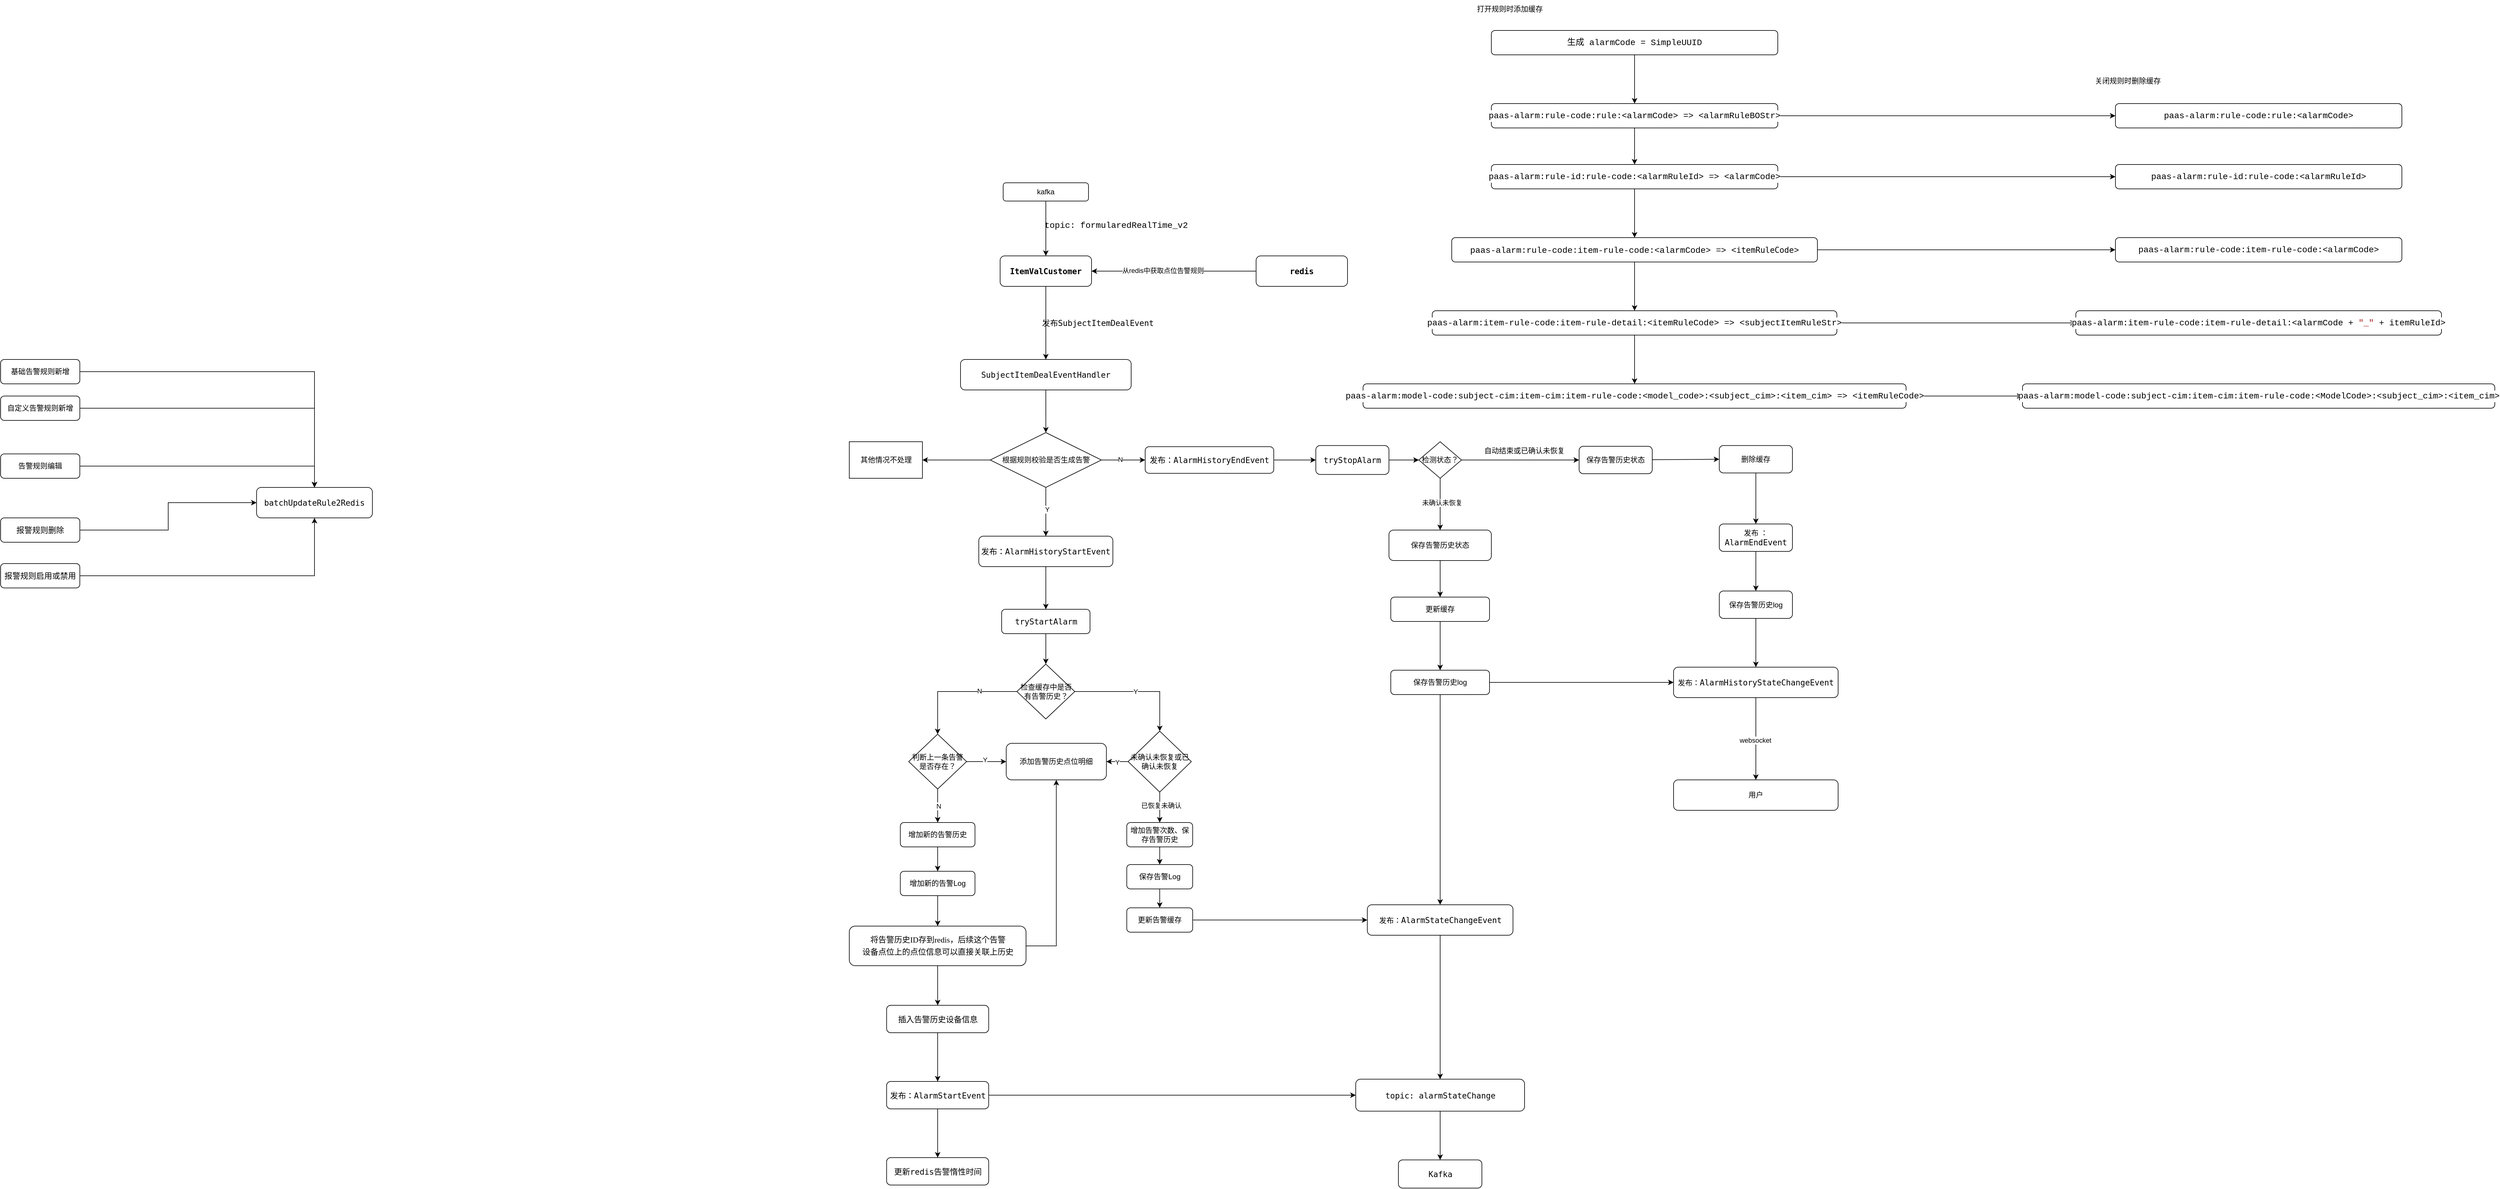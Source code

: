 <mxfile version="26.0.14">
  <diagram name="告警" id="GtPHsBBUX7Yxwo9CKAsK">
    <mxGraphModel dx="3247" dy="1989" grid="1" gridSize="10" guides="1" tooltips="1" connect="1" arrows="1" fold="1" page="1" pageScale="1" pageWidth="827" pageHeight="1169" math="0" shadow="0">
      <root>
        <mxCell id="0" />
        <mxCell id="1" parent="0" />
        <mxCell id="ge6eiEdTAFL3hpT854fV-4" value="" style="edgeStyle=orthogonalEdgeStyle;rounded=0;orthogonalLoop=1;jettySize=auto;html=1;" parent="1" source="ge6eiEdTAFL3hpT854fV-1" target="ge6eiEdTAFL3hpT854fV-3" edge="1">
          <mxGeometry relative="1" as="geometry" />
        </mxCell>
        <mxCell id="ge6eiEdTAFL3hpT854fV-5" value="&lt;div style=&quot;font-family: Consolas, &amp;quot;Courier New&amp;quot;, monospace; font-size: 14px; line-height: 19px; white-space-collapse: preserve;&quot;&gt;&lt;span style=&quot;&quot;&gt;topic: formularedRealTime_v2&lt;/span&gt;&lt;/div&gt;" style="edgeLabel;html=1;align=center;verticalAlign=middle;resizable=0;points=[];fontColor=default;labelBackgroundColor=none;" parent="ge6eiEdTAFL3hpT854fV-4" vertex="1" connectable="0">
          <mxGeometry x="-0.075" y="1" relative="1" as="geometry">
            <mxPoint x="114" y="-2" as="offset" />
          </mxGeometry>
        </mxCell>
        <mxCell id="ge6eiEdTAFL3hpT854fV-1" value="kafka" style="rounded=1;whiteSpace=wrap;html=1;" parent="1" vertex="1">
          <mxGeometry x="75" y="50" width="140" height="30" as="geometry" />
        </mxCell>
        <mxCell id="ge6eiEdTAFL3hpT854fV-12" value="" style="edgeStyle=orthogonalEdgeStyle;rounded=0;orthogonalLoop=1;jettySize=auto;html=1;" parent="1" source="ge6eiEdTAFL3hpT854fV-3" target="ge6eiEdTAFL3hpT854fV-11" edge="1">
          <mxGeometry relative="1" as="geometry" />
        </mxCell>
        <mxCell id="ge6eiEdTAFL3hpT854fV-13" value="&lt;div style=&quot;&quot;&gt;&lt;pre style=&quot;font-family: &amp;quot;JetBrains Mono&amp;quot;, monospace; font-size: 9.8pt;&quot;&gt;&lt;font&gt;发布SubjectItemDealEvent&lt;/font&gt;&lt;/pre&gt;&lt;/div&gt;" style="edgeLabel;html=1;align=center;verticalAlign=middle;resizable=0;points=[];labelBackgroundColor=none;" parent="ge6eiEdTAFL3hpT854fV-12" vertex="1" connectable="0">
          <mxGeometry x="-0.15" relative="1" as="geometry">
            <mxPoint x="85" y="9" as="offset" />
          </mxGeometry>
        </mxCell>
        <mxCell id="ge6eiEdTAFL3hpT854fV-3" value="&lt;div&gt;&lt;pre style=&quot;font-family: &amp;quot;JetBrains Mono&amp;quot;, monospace; font-size: 9.8pt;&quot;&gt;&lt;b style=&quot;background-color: light-dark(#ffffff, var(--ge-dark-color, #121212));&quot;&gt;&lt;font&gt;ItemValCustomer&lt;/font&gt;&lt;/b&gt;&lt;/pre&gt;&lt;/div&gt;" style="rounded=1;whiteSpace=wrap;html=1;labelBackgroundColor=default;" parent="1" vertex="1">
          <mxGeometry x="70" y="170" width="150" height="50" as="geometry" />
        </mxCell>
        <mxCell id="ge6eiEdTAFL3hpT854fV-9" style="edgeStyle=orthogonalEdgeStyle;rounded=0;orthogonalLoop=1;jettySize=auto;html=1;exitX=0;exitY=0.5;exitDx=0;exitDy=0;entryX=1;entryY=0.5;entryDx=0;entryDy=0;" parent="1" source="ge6eiEdTAFL3hpT854fV-6" target="ge6eiEdTAFL3hpT854fV-3" edge="1">
          <mxGeometry relative="1" as="geometry" />
        </mxCell>
        <mxCell id="ge6eiEdTAFL3hpT854fV-10" value="从redis中获取点位告警规则" style="edgeLabel;html=1;align=center;verticalAlign=middle;resizable=0;points=[];" parent="ge6eiEdTAFL3hpT854fV-9" vertex="1" connectable="0">
          <mxGeometry x="0.137" y="-1" relative="1" as="geometry">
            <mxPoint as="offset" />
          </mxGeometry>
        </mxCell>
        <mxCell id="ge6eiEdTAFL3hpT854fV-6" value="&lt;div&gt;&lt;pre style=&quot;font-family: &amp;quot;JetBrains Mono&amp;quot;, monospace; font-size: 9.8pt;&quot;&gt;&lt;b style=&quot;background-color: light-dark(#ffffff, var(--ge-dark-color, #121212));&quot;&gt;&lt;font&gt;redis&lt;/font&gt;&lt;/b&gt;&lt;/pre&gt;&lt;/div&gt;" style="rounded=1;whiteSpace=wrap;html=1;labelBackgroundColor=default;" parent="1" vertex="1">
          <mxGeometry x="490" y="170" width="150" height="50" as="geometry" />
        </mxCell>
        <mxCell id="ge6eiEdTAFL3hpT854fV-15" style="edgeStyle=orthogonalEdgeStyle;rounded=0;orthogonalLoop=1;jettySize=auto;html=1;exitX=0.5;exitY=1;exitDx=0;exitDy=0;" parent="1" source="ge6eiEdTAFL3hpT854fV-11" target="ge6eiEdTAFL3hpT854fV-14" edge="1">
          <mxGeometry relative="1" as="geometry" />
        </mxCell>
        <mxCell id="ge6eiEdTAFL3hpT854fV-11" value="&lt;pre style=&quot;font-family: &amp;quot;JetBrains Mono&amp;quot;, monospace; font-size: 9.8pt;&quot;&gt;&lt;div&gt;&lt;pre style=&quot;font-family: &amp;quot;JetBrains Mono&amp;quot;, monospace; font-size: 9.8pt;&quot;&gt;&lt;div style=&quot;&quot;&gt;&lt;pre style=&quot;font-family: &amp;quot;JetBrains Mono&amp;quot;, monospace; font-size: 9.8pt;&quot;&gt;&lt;font&gt;SubjectItemDealEventHandler&lt;/font&gt;&lt;/pre&gt;&lt;/div&gt;&lt;/pre&gt;&lt;/div&gt;&lt;/pre&gt;" style="rounded=1;whiteSpace=wrap;html=1;labelBackgroundColor=default;strokeColor=default;" parent="1" vertex="1">
          <mxGeometry x="5" y="340" width="280" height="50" as="geometry" />
        </mxCell>
        <mxCell id="ge6eiEdTAFL3hpT854fV-18" style="edgeStyle=orthogonalEdgeStyle;rounded=0;orthogonalLoop=1;jettySize=auto;html=1;exitX=1;exitY=0.5;exitDx=0;exitDy=0;entryX=0;entryY=0.5;entryDx=0;entryDy=0;" parent="1" source="ge6eiEdTAFL3hpT854fV-14" target="ge6eiEdTAFL3hpT854fV-17" edge="1">
          <mxGeometry relative="1" as="geometry" />
        </mxCell>
        <mxCell id="ge6eiEdTAFL3hpT854fV-19" value="N" style="edgeLabel;html=1;align=center;verticalAlign=middle;resizable=0;points=[];" parent="ge6eiEdTAFL3hpT854fV-18" vertex="1" connectable="0">
          <mxGeometry x="-0.17" y="1" relative="1" as="geometry">
            <mxPoint as="offset" />
          </mxGeometry>
        </mxCell>
        <mxCell id="ge6eiEdTAFL3hpT854fV-22" style="edgeStyle=orthogonalEdgeStyle;rounded=0;orthogonalLoop=1;jettySize=auto;html=1;exitX=0.5;exitY=1;exitDx=0;exitDy=0;" parent="1" source="ge6eiEdTAFL3hpT854fV-14" target="ge6eiEdTAFL3hpT854fV-20" edge="1">
          <mxGeometry relative="1" as="geometry" />
        </mxCell>
        <mxCell id="ge6eiEdTAFL3hpT854fV-23" value="Y" style="edgeLabel;html=1;align=center;verticalAlign=middle;resizable=0;points=[];" parent="ge6eiEdTAFL3hpT854fV-22" vertex="1" connectable="0">
          <mxGeometry x="-0.1" y="2" relative="1" as="geometry">
            <mxPoint as="offset" />
          </mxGeometry>
        </mxCell>
        <mxCell id="XDytoGcrAN4II-qXGKHd-34" value="" style="edgeStyle=orthogonalEdgeStyle;rounded=0;orthogonalLoop=1;jettySize=auto;html=1;" edge="1" parent="1" source="ge6eiEdTAFL3hpT854fV-14" target="XDytoGcrAN4II-qXGKHd-33">
          <mxGeometry relative="1" as="geometry" />
        </mxCell>
        <mxCell id="ge6eiEdTAFL3hpT854fV-14" value="根据规则校验是否生成告警" style="rhombus;whiteSpace=wrap;html=1;" parent="1" vertex="1">
          <mxGeometry x="53.75" y="460" width="182.5" height="90" as="geometry" />
        </mxCell>
        <mxCell id="ge6eiEdTAFL3hpT854fV-25" value="" style="edgeStyle=orthogonalEdgeStyle;rounded=0;orthogonalLoop=1;jettySize=auto;html=1;" parent="1" source="ge6eiEdTAFL3hpT854fV-17" target="ge6eiEdTAFL3hpT854fV-24" edge="1">
          <mxGeometry relative="1" as="geometry" />
        </mxCell>
        <mxCell id="ge6eiEdTAFL3hpT854fV-17" value="&lt;div&gt;&lt;pre style=&quot;font-family: &amp;quot;JetBrains Mono&amp;quot;, monospace; font-size: 9.8pt;&quot;&gt;&lt;font&gt;发布：AlarmHistoryEndEvent&lt;/font&gt;&lt;/pre&gt;&lt;/div&gt;" style="rounded=1;whiteSpace=wrap;html=1;" parent="1" vertex="1">
          <mxGeometry x="308" y="483.13" width="211" height="43.75" as="geometry" />
        </mxCell>
        <mxCell id="ge6eiEdTAFL3hpT854fV-53" value="" style="edgeStyle=orthogonalEdgeStyle;rounded=0;orthogonalLoop=1;jettySize=auto;html=1;" parent="1" source="ge6eiEdTAFL3hpT854fV-20" target="ge6eiEdTAFL3hpT854fV-52" edge="1">
          <mxGeometry relative="1" as="geometry" />
        </mxCell>
        <mxCell id="ge6eiEdTAFL3hpT854fV-20" value="&lt;div&gt;&lt;pre style=&quot;font-family: &amp;quot;JetBrains Mono&amp;quot;, monospace; font-size: 9.8pt;&quot;&gt;&lt;font&gt;发布：AlarmHistoryStartEvent&lt;/font&gt;&lt;/pre&gt;&lt;/div&gt;" style="rounded=1;whiteSpace=wrap;html=1;" parent="1" vertex="1">
          <mxGeometry x="35" y="630" width="220" height="50" as="geometry" />
        </mxCell>
        <mxCell id="ge6eiEdTAFL3hpT854fV-27" style="edgeStyle=orthogonalEdgeStyle;rounded=0;orthogonalLoop=1;jettySize=auto;html=1;exitX=1;exitY=0.5;exitDx=0;exitDy=0;entryX=0;entryY=0.5;entryDx=0;entryDy=0;" parent="1" source="ge6eiEdTAFL3hpT854fV-24" target="ge6eiEdTAFL3hpT854fV-26" edge="1">
          <mxGeometry relative="1" as="geometry" />
        </mxCell>
        <mxCell id="ge6eiEdTAFL3hpT854fV-24" value="&lt;pre style=&quot;font-family: &amp;quot;JetBrains Mono&amp;quot;, monospace; font-size: 9.8pt;&quot;&gt;&lt;div&gt;&lt;pre style=&quot;font-family: &amp;quot;JetBrains Mono&amp;quot;, monospace; font-size: 9.8pt;&quot;&gt;&lt;font&gt;tryStopAlarm&lt;/font&gt;&lt;/pre&gt;&lt;/div&gt;&lt;/pre&gt;" style="rounded=1;whiteSpace=wrap;html=1;" parent="1" vertex="1">
          <mxGeometry x="588" y="481.25" width="120" height="47.5" as="geometry" />
        </mxCell>
        <mxCell id="ge6eiEdTAFL3hpT854fV-29" style="edgeStyle=orthogonalEdgeStyle;rounded=0;orthogonalLoop=1;jettySize=auto;html=1;exitX=1;exitY=0.5;exitDx=0;exitDy=0;entryX=0;entryY=0.5;entryDx=0;entryDy=0;" parent="1" source="ge6eiEdTAFL3hpT854fV-26" target="ge6eiEdTAFL3hpT854fV-28" edge="1">
          <mxGeometry relative="1" as="geometry" />
        </mxCell>
        <mxCell id="ge6eiEdTAFL3hpT854fV-43" style="edgeStyle=orthogonalEdgeStyle;rounded=0;orthogonalLoop=1;jettySize=auto;html=1;exitX=0.5;exitY=1;exitDx=0;exitDy=0;entryX=0.5;entryY=0;entryDx=0;entryDy=0;" parent="1" source="ge6eiEdTAFL3hpT854fV-26" target="ge6eiEdTAFL3hpT854fV-42" edge="1">
          <mxGeometry relative="1" as="geometry" />
        </mxCell>
        <mxCell id="ge6eiEdTAFL3hpT854fV-44" value="未确认未恢复" style="edgeLabel;html=1;align=center;verticalAlign=middle;resizable=0;points=[];" parent="ge6eiEdTAFL3hpT854fV-43" vertex="1" connectable="0">
          <mxGeometry x="-0.067" y="3" relative="1" as="geometry">
            <mxPoint as="offset" />
          </mxGeometry>
        </mxCell>
        <mxCell id="ge6eiEdTAFL3hpT854fV-26" value="检测状态？" style="rhombus;whiteSpace=wrap;html=1;" parent="1" vertex="1">
          <mxGeometry x="757" y="475" width="70" height="60" as="geometry" />
        </mxCell>
        <mxCell id="ge6eiEdTAFL3hpT854fV-32" value="" style="rounded=0;orthogonalLoop=1;jettySize=auto;html=1;entryX=0;entryY=0.5;entryDx=0;entryDy=0;" parent="1" source="ge6eiEdTAFL3hpT854fV-28" target="ge6eiEdTAFL3hpT854fV-31" edge="1">
          <mxGeometry relative="1" as="geometry" />
        </mxCell>
        <mxCell id="ge6eiEdTAFL3hpT854fV-37" value="" style="edgeStyle=orthogonalEdgeStyle;rounded=0;orthogonalLoop=1;jettySize=auto;html=1;exitX=0.5;exitY=1;exitDx=0;exitDy=0;" parent="1" source="ge6eiEdTAFL3hpT854fV-34" target="ge6eiEdTAFL3hpT854fV-36" edge="1">
          <mxGeometry relative="1" as="geometry" />
        </mxCell>
        <mxCell id="ge6eiEdTAFL3hpT854fV-28" value="&lt;div&gt;保存告警历史状态&lt;/div&gt;" style="rounded=1;whiteSpace=wrap;html=1;" parent="1" vertex="1">
          <mxGeometry x="1020" y="482.5" width="120" height="45" as="geometry" />
        </mxCell>
        <mxCell id="ge6eiEdTAFL3hpT854fV-30" value="自动结束或已确认未恢复" style="text;html=1;align=center;verticalAlign=middle;resizable=0;points=[];autosize=1;strokeColor=none;fillColor=none;" parent="1" vertex="1">
          <mxGeometry x="850" y="475" width="160" height="30" as="geometry" />
        </mxCell>
        <mxCell id="ge6eiEdTAFL3hpT854fV-40" value="" style="edgeStyle=orthogonalEdgeStyle;rounded=0;orthogonalLoop=1;jettySize=auto;html=1;" parent="1" source="ge6eiEdTAFL3hpT854fV-31" target="ge6eiEdTAFL3hpT854fV-39" edge="1">
          <mxGeometry relative="1" as="geometry" />
        </mxCell>
        <mxCell id="ge6eiEdTAFL3hpT854fV-31" value="&lt;div&gt;删除缓存&lt;/div&gt;" style="rounded=1;whiteSpace=wrap;html=1;" parent="1" vertex="1">
          <mxGeometry x="1250" y="481.25" width="120" height="45" as="geometry" />
        </mxCell>
        <mxCell id="ge6eiEdTAFL3hpT854fV-34" value="&lt;div&gt;保存告警历史log&lt;/div&gt;" style="rounded=1;whiteSpace=wrap;html=1;" parent="1" vertex="1">
          <mxGeometry x="1250" y="720" width="120" height="45" as="geometry" />
        </mxCell>
        <mxCell id="ge6eiEdTAFL3hpT854fV-105" value="" style="edgeStyle=orthogonalEdgeStyle;rounded=0;orthogonalLoop=1;jettySize=auto;html=1;" parent="1" source="ge6eiEdTAFL3hpT854fV-36" target="ge6eiEdTAFL3hpT854fV-104" edge="1">
          <mxGeometry relative="1" as="geometry" />
        </mxCell>
        <mxCell id="ge6eiEdTAFL3hpT854fV-106" value="websocket" style="edgeLabel;html=1;align=center;verticalAlign=middle;resizable=0;points=[];" parent="ge6eiEdTAFL3hpT854fV-105" vertex="1" connectable="0">
          <mxGeometry x="0.048" y="-1" relative="1" as="geometry">
            <mxPoint y="-1" as="offset" />
          </mxGeometry>
        </mxCell>
        <mxCell id="ge6eiEdTAFL3hpT854fV-36" value="&lt;div&gt;发布：&lt;span style=&quot;font-family: &amp;quot;JetBrains Mono&amp;quot;, monospace; font-size: 9.8pt;&quot;&gt;&lt;font&gt;AlarmHistoryStateChangeEvent&lt;/font&gt;&lt;/span&gt;&lt;/div&gt;" style="rounded=1;whiteSpace=wrap;html=1;labelBackgroundColor=none;labelBorderColor=none;textShadow=0;" parent="1" vertex="1">
          <mxGeometry x="1175" y="845" width="270" height="50" as="geometry" />
        </mxCell>
        <mxCell id="ge6eiEdTAFL3hpT854fV-41" style="edgeStyle=orthogonalEdgeStyle;rounded=0;orthogonalLoop=1;jettySize=auto;html=1;exitX=0.5;exitY=1;exitDx=0;exitDy=0;" parent="1" source="ge6eiEdTAFL3hpT854fV-39" target="ge6eiEdTAFL3hpT854fV-34" edge="1">
          <mxGeometry relative="1" as="geometry" />
        </mxCell>
        <mxCell id="ge6eiEdTAFL3hpT854fV-39" value="&lt;span style=&quot;text-wrap-mode: nowrap;&quot;&gt;发布 ：&lt;/span&gt;&lt;span style=&quot;text-wrap-mode: nowrap; font-family: &amp;quot;JetBrains Mono&amp;quot;, monospace; font-size: 9.8pt;&quot;&gt;AlarmEndEvent&lt;/span&gt;" style="rounded=1;whiteSpace=wrap;html=1;" parent="1" vertex="1">
          <mxGeometry x="1250" y="610" width="120" height="45" as="geometry" />
        </mxCell>
        <mxCell id="ge6eiEdTAFL3hpT854fV-46" value="" style="edgeStyle=orthogonalEdgeStyle;rounded=0;orthogonalLoop=1;jettySize=auto;html=1;" parent="1" source="ge6eiEdTAFL3hpT854fV-42" target="ge6eiEdTAFL3hpT854fV-45" edge="1">
          <mxGeometry relative="1" as="geometry" />
        </mxCell>
        <mxCell id="ge6eiEdTAFL3hpT854fV-42" value="保存告警历史状态" style="rounded=1;whiteSpace=wrap;html=1;" parent="1" vertex="1">
          <mxGeometry x="708" y="620" width="168" height="50" as="geometry" />
        </mxCell>
        <mxCell id="ge6eiEdTAFL3hpT854fV-48" value="" style="edgeStyle=orthogonalEdgeStyle;rounded=0;orthogonalLoop=1;jettySize=auto;html=1;" parent="1" source="ge6eiEdTAFL3hpT854fV-45" target="ge6eiEdTAFL3hpT854fV-47" edge="1">
          <mxGeometry relative="1" as="geometry" />
        </mxCell>
        <mxCell id="ge6eiEdTAFL3hpT854fV-45" value="更新缓存" style="rounded=1;whiteSpace=wrap;html=1;" parent="1" vertex="1">
          <mxGeometry x="711" y="730" width="162" height="40" as="geometry" />
        </mxCell>
        <mxCell id="ge6eiEdTAFL3hpT854fV-49" style="edgeStyle=orthogonalEdgeStyle;rounded=0;orthogonalLoop=1;jettySize=auto;html=1;exitX=1;exitY=0.5;exitDx=0;exitDy=0;entryX=0;entryY=0.5;entryDx=0;entryDy=0;" parent="1" source="ge6eiEdTAFL3hpT854fV-47" target="ge6eiEdTAFL3hpT854fV-36" edge="1">
          <mxGeometry relative="1" as="geometry" />
        </mxCell>
        <mxCell id="ge6eiEdTAFL3hpT854fV-51" value="" style="edgeStyle=orthogonalEdgeStyle;rounded=0;orthogonalLoop=1;jettySize=auto;html=1;" parent="1" source="ge6eiEdTAFL3hpT854fV-47" target="ge6eiEdTAFL3hpT854fV-50" edge="1">
          <mxGeometry relative="1" as="geometry" />
        </mxCell>
        <mxCell id="ge6eiEdTAFL3hpT854fV-47" value="保存告警历史log" style="rounded=1;whiteSpace=wrap;html=1;" parent="1" vertex="1">
          <mxGeometry x="711" y="850" width="162" height="40" as="geometry" />
        </mxCell>
        <mxCell id="ge6eiEdTAFL3hpT854fV-100" style="edgeStyle=orthogonalEdgeStyle;rounded=0;orthogonalLoop=1;jettySize=auto;html=1;exitX=0.5;exitY=1;exitDx=0;exitDy=0;" parent="1" source="ge6eiEdTAFL3hpT854fV-50" target="ge6eiEdTAFL3hpT854fV-97" edge="1">
          <mxGeometry relative="1" as="geometry" />
        </mxCell>
        <mxCell id="ge6eiEdTAFL3hpT854fV-50" value="发布：&lt;span style=&quot;font-family: &amp;quot;JetBrains Mono&amp;quot;, monospace; font-size: 9.8pt;&quot;&gt;&lt;font&gt;AlarmStateChangeEvent&lt;/font&gt;&lt;/span&gt;" style="rounded=1;whiteSpace=wrap;html=1;" parent="1" vertex="1">
          <mxGeometry x="672.5" y="1235" width="239" height="50" as="geometry" />
        </mxCell>
        <mxCell id="ge6eiEdTAFL3hpT854fV-55" style="edgeStyle=orthogonalEdgeStyle;rounded=0;orthogonalLoop=1;jettySize=auto;html=1;exitX=0.5;exitY=1;exitDx=0;exitDy=0;entryX=0.5;entryY=0;entryDx=0;entryDy=0;" parent="1" source="ge6eiEdTAFL3hpT854fV-52" target="ge6eiEdTAFL3hpT854fV-54" edge="1">
          <mxGeometry relative="1" as="geometry" />
        </mxCell>
        <mxCell id="ge6eiEdTAFL3hpT854fV-52" value="&lt;pre style=&quot;font-family: &amp;quot;JetBrains Mono&amp;quot;, monospace; font-size: 9.8pt;&quot;&gt;&lt;div&gt;&lt;pre style=&quot;font-family: &amp;quot;JetBrains Mono&amp;quot;, monospace; font-size: 9.8pt;&quot;&gt;&lt;span&gt;&lt;font&gt;tryStartAlarm&lt;/font&gt;&lt;/span&gt;&lt;/pre&gt;&lt;/div&gt;&lt;/pre&gt;" style="rounded=1;whiteSpace=wrap;html=1;" parent="1" vertex="1">
          <mxGeometry x="72.5" y="750" width="145" height="40" as="geometry" />
        </mxCell>
        <mxCell id="ge6eiEdTAFL3hpT854fV-57" value="" style="edgeStyle=orthogonalEdgeStyle;rounded=0;orthogonalLoop=1;jettySize=auto;html=1;exitX=1;exitY=0.5;exitDx=0;exitDy=0;" parent="1" source="ge6eiEdTAFL3hpT854fV-54" target="ge6eiEdTAFL3hpT854fV-56" edge="1">
          <mxGeometry relative="1" as="geometry" />
        </mxCell>
        <mxCell id="ge6eiEdTAFL3hpT854fV-58" value="Y" style="edgeLabel;html=1;align=center;verticalAlign=middle;resizable=0;points=[];" parent="ge6eiEdTAFL3hpT854fV-57" vertex="1" connectable="0">
          <mxGeometry x="-0.025" relative="1" as="geometry">
            <mxPoint as="offset" />
          </mxGeometry>
        </mxCell>
        <mxCell id="ge6eiEdTAFL3hpT854fV-75" value="" style="edgeStyle=orthogonalEdgeStyle;rounded=0;orthogonalLoop=1;jettySize=auto;html=1;" parent="1" source="ge6eiEdTAFL3hpT854fV-54" target="ge6eiEdTAFL3hpT854fV-74" edge="1">
          <mxGeometry relative="1" as="geometry" />
        </mxCell>
        <mxCell id="ge6eiEdTAFL3hpT854fV-76" value="N" style="edgeLabel;html=1;align=center;verticalAlign=middle;resizable=0;points=[];" parent="ge6eiEdTAFL3hpT854fV-75" vertex="1" connectable="0">
          <mxGeometry x="-0.38" y="-1" relative="1" as="geometry">
            <mxPoint as="offset" />
          </mxGeometry>
        </mxCell>
        <mxCell id="ge6eiEdTAFL3hpT854fV-54" value="检查缓存中是否有告警历史？" style="rhombus;whiteSpace=wrap;html=1;" parent="1" vertex="1">
          <mxGeometry x="97.5" y="840" width="95" height="90" as="geometry" />
        </mxCell>
        <mxCell id="ge6eiEdTAFL3hpT854fV-64" value="" style="edgeStyle=orthogonalEdgeStyle;rounded=0;orthogonalLoop=1;jettySize=auto;html=1;" parent="1" source="ge6eiEdTAFL3hpT854fV-56" target="ge6eiEdTAFL3hpT854fV-63" edge="1">
          <mxGeometry relative="1" as="geometry" />
        </mxCell>
        <mxCell id="ge6eiEdTAFL3hpT854fV-65" value="Y" style="edgeLabel;html=1;align=center;verticalAlign=middle;resizable=0;points=[];" parent="ge6eiEdTAFL3hpT854fV-64" vertex="1" connectable="0">
          <mxGeometry x="-0.158" y="1" relative="1" as="geometry">
            <mxPoint as="offset" />
          </mxGeometry>
        </mxCell>
        <mxCell id="ge6eiEdTAFL3hpT854fV-67" value="" style="edgeStyle=orthogonalEdgeStyle;rounded=0;orthogonalLoop=1;jettySize=auto;html=1;" parent="1" source="ge6eiEdTAFL3hpT854fV-56" target="ge6eiEdTAFL3hpT854fV-66" edge="1">
          <mxGeometry relative="1" as="geometry" />
        </mxCell>
        <mxCell id="ge6eiEdTAFL3hpT854fV-68" value="已恢复未确认" style="edgeLabel;html=1;align=center;verticalAlign=middle;resizable=0;points=[];" parent="ge6eiEdTAFL3hpT854fV-67" vertex="1" connectable="0">
          <mxGeometry x="-0.14" y="2" relative="1" as="geometry">
            <mxPoint as="offset" />
          </mxGeometry>
        </mxCell>
        <mxCell id="ge6eiEdTAFL3hpT854fV-56" value="未确认未恢复或已确认未恢复" style="rhombus;whiteSpace=wrap;html=1;" parent="1" vertex="1">
          <mxGeometry x="280" y="950" width="103.75" height="100" as="geometry" />
        </mxCell>
        <mxCell id="ge6eiEdTAFL3hpT854fV-63" value="添加告警历史点位明细" style="whiteSpace=wrap;html=1;glass=0;rounded=1;" parent="1" vertex="1">
          <mxGeometry x="80" y="970" width="164.38" height="60" as="geometry" />
        </mxCell>
        <mxCell id="ge6eiEdTAFL3hpT854fV-70" value="" style="edgeStyle=orthogonalEdgeStyle;rounded=0;orthogonalLoop=1;jettySize=auto;html=1;" parent="1" source="ge6eiEdTAFL3hpT854fV-66" target="ge6eiEdTAFL3hpT854fV-69" edge="1">
          <mxGeometry relative="1" as="geometry" />
        </mxCell>
        <mxCell id="ge6eiEdTAFL3hpT854fV-66" value="增加告警次数、保存告警历史" style="whiteSpace=wrap;html=1;rounded=1;" parent="1" vertex="1">
          <mxGeometry x="277.81" y="1100" width="108.13" height="40" as="geometry" />
        </mxCell>
        <mxCell id="ge6eiEdTAFL3hpT854fV-72" value="" style="edgeStyle=orthogonalEdgeStyle;rounded=0;orthogonalLoop=1;jettySize=auto;html=1;" parent="1" source="ge6eiEdTAFL3hpT854fV-69" target="ge6eiEdTAFL3hpT854fV-71" edge="1">
          <mxGeometry relative="1" as="geometry" />
        </mxCell>
        <mxCell id="ge6eiEdTAFL3hpT854fV-69" value="保存告警Log" style="whiteSpace=wrap;html=1;rounded=1;glass=0;" parent="1" vertex="1">
          <mxGeometry x="277.81" y="1169" width="108.13" height="40" as="geometry" />
        </mxCell>
        <mxCell id="ge6eiEdTAFL3hpT854fV-73" style="edgeStyle=orthogonalEdgeStyle;rounded=0;orthogonalLoop=1;jettySize=auto;html=1;exitX=1;exitY=0.5;exitDx=0;exitDy=0;entryX=0;entryY=0.5;entryDx=0;entryDy=0;" parent="1" source="ge6eiEdTAFL3hpT854fV-71" target="ge6eiEdTAFL3hpT854fV-50" edge="1">
          <mxGeometry relative="1" as="geometry" />
        </mxCell>
        <mxCell id="ge6eiEdTAFL3hpT854fV-71" value="更新告警缓存" style="whiteSpace=wrap;html=1;rounded=1;" parent="1" vertex="1">
          <mxGeometry x="277.81" y="1240" width="108.13" height="40" as="geometry" />
        </mxCell>
        <mxCell id="ge6eiEdTAFL3hpT854fV-80" style="edgeStyle=orthogonalEdgeStyle;rounded=0;orthogonalLoop=1;jettySize=auto;html=1;exitX=1;exitY=0.5;exitDx=0;exitDy=0;entryX=0;entryY=0.5;entryDx=0;entryDy=0;" parent="1" source="ge6eiEdTAFL3hpT854fV-74" target="ge6eiEdTAFL3hpT854fV-63" edge="1">
          <mxGeometry relative="1" as="geometry" />
        </mxCell>
        <mxCell id="ge6eiEdTAFL3hpT854fV-81" value="Y" style="edgeLabel;html=1;align=center;verticalAlign=middle;resizable=0;points=[];" parent="ge6eiEdTAFL3hpT854fV-80" vertex="1" connectable="0">
          <mxGeometry x="-0.082" y="3" relative="1" as="geometry">
            <mxPoint as="offset" />
          </mxGeometry>
        </mxCell>
        <mxCell id="ge6eiEdTAFL3hpT854fV-83" value="" style="edgeStyle=orthogonalEdgeStyle;rounded=0;orthogonalLoop=1;jettySize=auto;html=1;" parent="1" source="ge6eiEdTAFL3hpT854fV-74" target="ge6eiEdTAFL3hpT854fV-82" edge="1">
          <mxGeometry relative="1" as="geometry" />
        </mxCell>
        <mxCell id="ge6eiEdTAFL3hpT854fV-89" value="N" style="edgeLabel;html=1;align=center;verticalAlign=middle;resizable=0;points=[];" parent="ge6eiEdTAFL3hpT854fV-83" vertex="1" connectable="0">
          <mxGeometry x="0.025" y="1" relative="1" as="geometry">
            <mxPoint as="offset" />
          </mxGeometry>
        </mxCell>
        <mxCell id="ge6eiEdTAFL3hpT854fV-74" value="判断上一条告警是否存在？" style="rhombus;whiteSpace=wrap;html=1;" parent="1" vertex="1">
          <mxGeometry x="-80" y="955" width="95" height="90" as="geometry" />
        </mxCell>
        <mxCell id="ge6eiEdTAFL3hpT854fV-86" value="" style="edgeStyle=orthogonalEdgeStyle;rounded=0;orthogonalLoop=1;jettySize=auto;html=1;" parent="1" source="ge6eiEdTAFL3hpT854fV-82" target="ge6eiEdTAFL3hpT854fV-85" edge="1">
          <mxGeometry relative="1" as="geometry" />
        </mxCell>
        <mxCell id="ge6eiEdTAFL3hpT854fV-82" value="增加新的告警历史" style="whiteSpace=wrap;html=1;rounded=1;" parent="1" vertex="1">
          <mxGeometry x="-93.75" y="1100" width="122.5" height="40" as="geometry" />
        </mxCell>
        <mxCell id="ge6eiEdTAFL3hpT854fV-88" value="" style="edgeStyle=orthogonalEdgeStyle;rounded=0;orthogonalLoop=1;jettySize=auto;html=1;" parent="1" source="ge6eiEdTAFL3hpT854fV-85" target="ge6eiEdTAFL3hpT854fV-87" edge="1">
          <mxGeometry relative="1" as="geometry" />
        </mxCell>
        <mxCell id="ge6eiEdTAFL3hpT854fV-85" value="增加新的告警Log" style="whiteSpace=wrap;html=1;rounded=1;" parent="1" vertex="1">
          <mxGeometry x="-93.75" y="1180" width="122.5" height="40" as="geometry" />
        </mxCell>
        <mxCell id="ge6eiEdTAFL3hpT854fV-90" style="edgeStyle=orthogonalEdgeStyle;rounded=0;orthogonalLoop=1;jettySize=auto;html=1;exitX=1;exitY=0.5;exitDx=0;exitDy=0;entryX=0.5;entryY=1;entryDx=0;entryDy=0;" parent="1" source="ge6eiEdTAFL3hpT854fV-87" target="ge6eiEdTAFL3hpT854fV-63" edge="1">
          <mxGeometry relative="1" as="geometry" />
        </mxCell>
        <mxCell id="ge6eiEdTAFL3hpT854fV-92" value="" style="edgeStyle=orthogonalEdgeStyle;rounded=0;orthogonalLoop=1;jettySize=auto;html=1;" parent="1" source="ge6eiEdTAFL3hpT854fV-87" target="ge6eiEdTAFL3hpT854fV-91" edge="1">
          <mxGeometry relative="1" as="geometry" />
        </mxCell>
        <mxCell id="ge6eiEdTAFL3hpT854fV-87" value="&lt;div style=&quot;line-height: 50%;&quot;&gt;&lt;pre style=&quot;font-size: 9.8pt; line-height: 50%;&quot;&gt;&lt;font style=&quot;line-height: 50%;&quot; face=&quot;Verdana&quot;&gt;&lt;span style=&quot;background-color: light-dark(#ffffff, var(--ge-dark-color, #121212)); line-height: 50%;&quot;&gt;&lt;span style=&quot;line-height: 50%;&quot;&gt;将告警历史&lt;/span&gt;&lt;span style=&quot;line-height: 50%;&quot;&gt;ID&lt;/span&gt;&lt;span style=&quot;line-height: 50%;&quot;&gt;存到&lt;/span&gt;&lt;span style=&quot;line-height: 50%;&quot;&gt;redis&lt;/span&gt;&lt;span style=&quot;line-height: 50%;&quot;&gt;，后续这个告警&lt;/span&gt;&lt;/span&gt;&lt;/font&gt;&lt;/pre&gt;&lt;pre style=&quot;font-size: 9.8pt; line-height: 50%;&quot;&gt;&lt;span style=&quot;line-height: 50%;&quot;&gt;&lt;font style=&quot;line-height: 50%;&quot; face=&quot;Verdana&quot;&gt;&lt;span style=&quot;line-height: 50%;&quot;&gt;设备点位上的点位信息可以直接关联上历史&lt;/span&gt;&lt;/font&gt;&lt;/span&gt;&lt;/pre&gt;&lt;/div&gt;" style="whiteSpace=wrap;html=1;rounded=1;" parent="1" vertex="1">
          <mxGeometry x="-177.5" y="1270" width="290" height="65" as="geometry" />
        </mxCell>
        <mxCell id="ge6eiEdTAFL3hpT854fV-94" value="" style="edgeStyle=orthogonalEdgeStyle;rounded=0;orthogonalLoop=1;jettySize=auto;html=1;" parent="1" source="ge6eiEdTAFL3hpT854fV-91" target="ge6eiEdTAFL3hpT854fV-93" edge="1">
          <mxGeometry relative="1" as="geometry" />
        </mxCell>
        <mxCell id="ge6eiEdTAFL3hpT854fV-91" value="&lt;pre style=&quot;font-family: 宋体, monospace; font-size: 9.8pt;&quot;&gt;插入告警历史设备信息&lt;/pre&gt;" style="whiteSpace=wrap;html=1;rounded=1;shadow=0;" parent="1" vertex="1">
          <mxGeometry x="-116.25" y="1400" width="167.5" height="45" as="geometry" />
        </mxCell>
        <mxCell id="ge6eiEdTAFL3hpT854fV-96" value="" style="edgeStyle=orthogonalEdgeStyle;rounded=0;orthogonalLoop=1;jettySize=auto;html=1;" parent="1" source="ge6eiEdTAFL3hpT854fV-93" target="ge6eiEdTAFL3hpT854fV-95" edge="1">
          <mxGeometry relative="1" as="geometry" />
        </mxCell>
        <mxCell id="ge6eiEdTAFL3hpT854fV-98" style="edgeStyle=orthogonalEdgeStyle;rounded=0;orthogonalLoop=1;jettySize=auto;html=1;exitX=1;exitY=0.5;exitDx=0;exitDy=0;" parent="1" source="ge6eiEdTAFL3hpT854fV-93" target="ge6eiEdTAFL3hpT854fV-97" edge="1">
          <mxGeometry relative="1" as="geometry" />
        </mxCell>
        <mxCell id="ge6eiEdTAFL3hpT854fV-93" value="&lt;pre style=&quot;font-family: 宋体, monospace; font-size: 9.8pt;&quot;&gt;发布：AlarmStartEvent&lt;/pre&gt;" style="whiteSpace=wrap;html=1;rounded=1;" parent="1" vertex="1">
          <mxGeometry x="-116.25" y="1525" width="167.5" height="45" as="geometry" />
        </mxCell>
        <mxCell id="ge6eiEdTAFL3hpT854fV-95" value="&lt;pre style=&quot;font-family: 宋体, monospace; font-size: 9.8pt;&quot;&gt;更新redis告警惰性时间&lt;/pre&gt;" style="whiteSpace=wrap;html=1;rounded=1;" parent="1" vertex="1">
          <mxGeometry x="-116.25" y="1650" width="167.5" height="45" as="geometry" />
        </mxCell>
        <mxCell id="ge6eiEdTAFL3hpT854fV-102" value="" style="edgeStyle=orthogonalEdgeStyle;rounded=0;orthogonalLoop=1;jettySize=auto;html=1;" parent="1" source="ge6eiEdTAFL3hpT854fV-97" target="ge6eiEdTAFL3hpT854fV-101" edge="1">
          <mxGeometry relative="1" as="geometry" />
        </mxCell>
        <mxCell id="ge6eiEdTAFL3hpT854fV-97" value="&lt;pre style=&quot;font-family: &amp;quot;JetBrains Mono&amp;quot;, monospace; font-size: 9.8pt;&quot;&gt;topic: alarmStateChange&lt;/pre&gt;" style="rounded=1;whiteSpace=wrap;html=1;" parent="1" vertex="1">
          <mxGeometry x="653.5" y="1521.25" width="277" height="52.5" as="geometry" />
        </mxCell>
        <mxCell id="ge6eiEdTAFL3hpT854fV-99" value="&lt;pre style=&quot;font-family: &amp;quot;JetBrains Mono&amp;quot;, monospace; font-size: 9.8pt;&quot;&gt;&lt;br&gt;&lt;/pre&gt;" style="text;html=1;align=center;verticalAlign=middle;resizable=0;points=[];autosize=1;strokeColor=none;fillColor=none;" parent="1" vertex="1">
          <mxGeometry x="180" y="1507.5" width="20" height="60" as="geometry" />
        </mxCell>
        <mxCell id="ge6eiEdTAFL3hpT854fV-101" value="&lt;pre style=&quot;font-family: &amp;quot;JetBrains Mono&amp;quot;, monospace; font-size: 9.8pt;&quot;&gt;Kafka&lt;/pre&gt;" style="rounded=1;whiteSpace=wrap;html=1;" parent="1" vertex="1">
          <mxGeometry x="723.5" y="1653.75" width="137" height="46.25" as="geometry" />
        </mxCell>
        <mxCell id="ge6eiEdTAFL3hpT854fV-104" value="用户" style="rounded=1;whiteSpace=wrap;html=1;labelBackgroundColor=none;labelBorderColor=none;textShadow=0;" parent="1" vertex="1">
          <mxGeometry x="1175" y="1030" width="270" height="50" as="geometry" />
        </mxCell>
        <mxCell id="XDytoGcrAN4II-qXGKHd-4" style="edgeStyle=orthogonalEdgeStyle;rounded=0;orthogonalLoop=1;jettySize=auto;html=1;exitX=0.5;exitY=1;exitDx=0;exitDy=0;entryX=0.5;entryY=0;entryDx=0;entryDy=0;" edge="1" parent="1" source="XDytoGcrAN4II-qXGKHd-1" target="XDytoGcrAN4II-qXGKHd-2">
          <mxGeometry relative="1" as="geometry" />
        </mxCell>
        <mxCell id="XDytoGcrAN4II-qXGKHd-11" value="" style="edgeStyle=orthogonalEdgeStyle;rounded=0;orthogonalLoop=1;jettySize=auto;html=1;" edge="1" parent="1" source="XDytoGcrAN4II-qXGKHd-1" target="XDytoGcrAN4II-qXGKHd-10">
          <mxGeometry relative="1" as="geometry" />
        </mxCell>
        <mxCell id="XDytoGcrAN4II-qXGKHd-1" value="&lt;div style=&quot;background-color: rgb(255, 255, 255); font-family: Consolas, &amp;quot;Courier New&amp;quot;, monospace; font-size: 14px; line-height: 19px; white-space: pre;&quot;&gt;paas-alarm:rule-code:rule:&amp;lt;alarmCode&amp;gt; =&amp;gt; &amp;lt;alarmRuleBOStr&amp;gt;&lt;/div&gt;" style="rounded=1;whiteSpace=wrap;html=1;" vertex="1" parent="1">
          <mxGeometry x="876" y="-80" width="470" height="40" as="geometry" />
        </mxCell>
        <mxCell id="XDytoGcrAN4II-qXGKHd-14" value="" style="edgeStyle=orthogonalEdgeStyle;rounded=0;orthogonalLoop=1;jettySize=auto;html=1;" edge="1" parent="1" source="XDytoGcrAN4II-qXGKHd-2" target="XDytoGcrAN4II-qXGKHd-13">
          <mxGeometry relative="1" as="geometry" />
        </mxCell>
        <mxCell id="XDytoGcrAN4II-qXGKHd-27" style="edgeStyle=orthogonalEdgeStyle;rounded=0;orthogonalLoop=1;jettySize=auto;html=1;exitX=0.5;exitY=1;exitDx=0;exitDy=0;" edge="1" parent="1" source="XDytoGcrAN4II-qXGKHd-2" target="XDytoGcrAN4II-qXGKHd-26">
          <mxGeometry relative="1" as="geometry" />
        </mxCell>
        <mxCell id="XDytoGcrAN4II-qXGKHd-2" value="&lt;div style=&quot;background-color: rgb(255, 255, 255); font-family: Consolas, &amp;quot;Courier New&amp;quot;, monospace; font-size: 14px; line-height: 19px; white-space: pre;&quot;&gt;&lt;div style=&quot;line-height: 19px;&quot;&gt;paas-alarm:rule-id:rule-code:&amp;lt;alarmRuleId&amp;gt; =&amp;gt; &amp;lt;alarmCode&amp;gt;&lt;/div&gt;&lt;/div&gt;" style="rounded=1;whiteSpace=wrap;html=1;" vertex="1" parent="1">
          <mxGeometry x="876" y="20" width="470" height="40" as="geometry" />
        </mxCell>
        <mxCell id="XDytoGcrAN4II-qXGKHd-8" value="" style="edgeStyle=orthogonalEdgeStyle;rounded=0;orthogonalLoop=1;jettySize=auto;html=1;" edge="1" parent="1" source="XDytoGcrAN4II-qXGKHd-5" target="XDytoGcrAN4II-qXGKHd-7">
          <mxGeometry relative="1" as="geometry" />
        </mxCell>
        <mxCell id="XDytoGcrAN4II-qXGKHd-25" style="edgeStyle=orthogonalEdgeStyle;rounded=0;orthogonalLoop=1;jettySize=auto;html=1;exitX=1;exitY=0.5;exitDx=0;exitDy=0;" edge="1" parent="1" source="XDytoGcrAN4II-qXGKHd-5" target="XDytoGcrAN4II-qXGKHd-17">
          <mxGeometry relative="1" as="geometry" />
        </mxCell>
        <mxCell id="XDytoGcrAN4II-qXGKHd-5" value="&lt;div style=&quot;background-color: rgb(255, 255, 255); font-family: Consolas, &amp;quot;Courier New&amp;quot;, monospace; font-size: 14px; line-height: 19px; white-space: pre;&quot;&gt;&lt;div style=&quot;line-height: 19px;&quot;&gt;&lt;div style=&quot;line-height: 19px;&quot;&gt;paas-alarm:item-rule-code:item-rule-detail:&amp;lt;itemRuleCode&amp;gt; =&amp;gt; &amp;lt;subjectItemRuleStr&amp;gt;&lt;/div&gt;&lt;/div&gt;&lt;/div&gt;" style="rounded=1;whiteSpace=wrap;html=1;" vertex="1" parent="1">
          <mxGeometry x="779" y="260" width="664" height="40" as="geometry" />
        </mxCell>
        <mxCell id="XDytoGcrAN4II-qXGKHd-24" style="edgeStyle=orthogonalEdgeStyle;rounded=0;orthogonalLoop=1;jettySize=auto;html=1;exitX=1;exitY=0.5;exitDx=0;exitDy=0;entryX=0;entryY=0.5;entryDx=0;entryDy=0;" edge="1" parent="1" source="XDytoGcrAN4II-qXGKHd-7" target="XDytoGcrAN4II-qXGKHd-20">
          <mxGeometry relative="1" as="geometry" />
        </mxCell>
        <mxCell id="XDytoGcrAN4II-qXGKHd-7" value="&lt;div style=&quot;background-color: rgb(255, 255, 255); font-family: Consolas, &amp;quot;Courier New&amp;quot;, monospace; font-size: 14px; line-height: 19px; white-space: pre;&quot;&gt;&lt;div style=&quot;line-height: 19px;&quot;&gt;&lt;div style=&quot;line-height: 19px;&quot;&gt;&lt;div style=&quot;line-height: 19px;&quot;&gt;paas-alarm:model-code:subject-cim:item-cim:item-rule-code:&amp;lt;model_code&amp;gt;:&amp;lt;subject_cim&amp;gt;:&amp;lt;item_cim&amp;gt; =&amp;gt; &amp;lt;itemRuleCode&amp;gt;&lt;/div&gt;&lt;/div&gt;&lt;/div&gt;&lt;/div&gt;" style="rounded=1;whiteSpace=wrap;html=1;" vertex="1" parent="1">
          <mxGeometry x="665.5" y="380" width="891" height="40" as="geometry" />
        </mxCell>
        <mxCell id="XDytoGcrAN4II-qXGKHd-9" value="打开规则时添加缓存" style="text;html=1;align=center;verticalAlign=middle;resizable=0;points=[];autosize=1;strokeColor=none;fillColor=none;" vertex="1" parent="1">
          <mxGeometry x="841" y="-250" width="130" height="30" as="geometry" />
        </mxCell>
        <mxCell id="XDytoGcrAN4II-qXGKHd-10" value="&lt;div style=&quot;background-color: rgb(255, 255, 255); font-family: Consolas, &amp;quot;Courier New&amp;quot;, monospace; font-size: 14px; line-height: 19px; white-space: pre;&quot;&gt;&lt;div style=&quot;line-height: 19px;&quot;&gt;paas-alarm:rule-code:rule:&amp;lt;alarmCode&amp;gt;&lt;/div&gt;&lt;/div&gt;" style="rounded=1;whiteSpace=wrap;html=1;" vertex="1" parent="1">
          <mxGeometry x="1900" y="-80" width="470" height="40" as="geometry" />
        </mxCell>
        <mxCell id="XDytoGcrAN4II-qXGKHd-12" value="关闭规则时删除缓存" style="text;html=1;align=center;verticalAlign=middle;resizable=0;points=[];autosize=1;strokeColor=none;fillColor=none;" vertex="1" parent="1">
          <mxGeometry x="1855" y="-132" width="130" height="30" as="geometry" />
        </mxCell>
        <mxCell id="XDytoGcrAN4II-qXGKHd-13" value="&lt;div style=&quot;background-color: rgb(255, 255, 255); font-family: Consolas, &amp;quot;Courier New&amp;quot;, monospace; font-size: 14px; line-height: 19px; white-space: pre;&quot;&gt;&lt;div style=&quot;line-height: 19px;&quot;&gt;&lt;div style=&quot;line-height: 19px;&quot;&gt;paas-alarm:rule-id:rule-code:&amp;lt;alarmRuleId&amp;gt;&lt;/div&gt;&lt;/div&gt;&lt;/div&gt;" style="rounded=1;whiteSpace=wrap;html=1;" vertex="1" parent="1">
          <mxGeometry x="1900" y="20" width="470" height="40" as="geometry" />
        </mxCell>
        <mxCell id="XDytoGcrAN4II-qXGKHd-15" value="&lt;div style=&quot;background-color: rgb(255, 255, 255); font-family: Consolas, &amp;quot;Courier New&amp;quot;, monospace; font-size: 14px; line-height: 19px; white-space: pre;&quot;&gt;&lt;div style=&quot;line-height: 19px;&quot;&gt;&lt;div style=&quot;line-height: 19px;&quot;&gt;&lt;div style=&quot;line-height: 19px;&quot;&gt;paas-alarm:rule-code:item-rule-code:&amp;lt;alarmCode&amp;gt;&lt;/div&gt;&lt;/div&gt;&lt;/div&gt;&lt;/div&gt;" style="rounded=1;whiteSpace=wrap;html=1;" vertex="1" parent="1">
          <mxGeometry x="1900" y="140" width="470" height="40" as="geometry" />
        </mxCell>
        <mxCell id="XDytoGcrAN4II-qXGKHd-17" value="&lt;div style=&quot;background-color: rgb(255, 255, 255); font-family: Consolas, &amp;quot;Courier New&amp;quot;, monospace; font-size: 14px; line-height: 19px; white-space: pre;&quot;&gt;&lt;div style=&quot;line-height: 19px;&quot;&gt;&lt;div style=&quot;line-height: 19px;&quot;&gt;&lt;div style=&quot;line-height: 19px;&quot;&gt;&lt;div style=&quot;line-height: 19px;&quot;&gt;paas-alarm:item-rule-code:item-rule-detail:&amp;lt;alarmCode + &lt;span style=&quot;color: #a31515;&quot;&gt;&quot;_&quot;&lt;/span&gt; + itemRuleId&amp;gt;&lt;/div&gt;&lt;/div&gt;&lt;/div&gt;&lt;/div&gt;&lt;/div&gt;" style="rounded=1;whiteSpace=wrap;html=1;" vertex="1" parent="1">
          <mxGeometry x="1835" y="260" width="600" height="40" as="geometry" />
        </mxCell>
        <mxCell id="XDytoGcrAN4II-qXGKHd-20" value="&lt;div style=&quot;background-color: rgb(255, 255, 255); font-family: Consolas, &amp;quot;Courier New&amp;quot;, monospace; font-size: 14px; line-height: 19px; white-space: pre;&quot;&gt;&lt;div style=&quot;line-height: 19px;&quot;&gt;&lt;div style=&quot;line-height: 19px;&quot;&gt;&lt;div style=&quot;line-height: 19px;&quot;&gt;&lt;div style=&quot;line-height: 19px;&quot;&gt;&lt;div style=&quot;line-height: 19px;&quot;&gt;paas-alarm:model-code:subject-cim:item-cim:item-rule-code:&amp;lt;ModelCode&amp;gt;:&amp;lt;subject_cim&amp;gt;:&amp;lt;item_cim&amp;gt;&lt;/div&gt;&lt;/div&gt;&lt;/div&gt;&lt;/div&gt;&lt;/div&gt;&lt;/div&gt;" style="rounded=1;whiteSpace=wrap;html=1;" vertex="1" parent="1">
          <mxGeometry x="1747.5" y="380" width="775" height="40" as="geometry" />
        </mxCell>
        <mxCell id="XDytoGcrAN4II-qXGKHd-28" style="edgeStyle=orthogonalEdgeStyle;rounded=0;orthogonalLoop=1;jettySize=auto;html=1;exitX=0.5;exitY=1;exitDx=0;exitDy=0;" edge="1" parent="1" source="XDytoGcrAN4II-qXGKHd-26" target="XDytoGcrAN4II-qXGKHd-5">
          <mxGeometry relative="1" as="geometry" />
        </mxCell>
        <mxCell id="XDytoGcrAN4II-qXGKHd-29" style="edgeStyle=orthogonalEdgeStyle;rounded=0;orthogonalLoop=1;jettySize=auto;html=1;exitX=1;exitY=0.5;exitDx=0;exitDy=0;" edge="1" parent="1" source="XDytoGcrAN4II-qXGKHd-26" target="XDytoGcrAN4II-qXGKHd-15">
          <mxGeometry relative="1" as="geometry" />
        </mxCell>
        <mxCell id="XDytoGcrAN4II-qXGKHd-26" value="&lt;div style=&quot;font-family: Consolas, &amp;quot;Courier New&amp;quot;, monospace; font-size: 14px; line-height: 19px; white-space: pre;&quot;&gt;&lt;div style=&quot;line-height: 19px;&quot;&gt;&lt;div style=&quot;line-height: 19px;&quot;&gt;&lt;div style=&quot;line-height: 19px;&quot;&gt;paas-alarm:rule-code:item-rule-code:&amp;lt;alarmCode&amp;gt; =&amp;gt; &amp;lt;&lt;span style=&quot;font-family: &amp;quot;JetBrains Mono&amp;quot;, monospace; font-size: 9.8pt;&quot;&gt;&lt;font&gt;itemRuleCode&lt;/font&gt;&lt;/span&gt;&lt;span style=&quot;background-color: light-dark(rgb(255, 255, 255), rgb(18, 18, 18)); color: light-dark(rgb(0, 0, 0), rgb(255, 255, 255));&quot;&gt;&amp;gt;&lt;/span&gt;&lt;/div&gt;&lt;/div&gt;&lt;/div&gt;&lt;/div&gt;" style="rounded=1;whiteSpace=wrap;html=1;" vertex="1" parent="1">
          <mxGeometry x="811" y="140" width="600" height="40" as="geometry" />
        </mxCell>
        <mxCell id="XDytoGcrAN4II-qXGKHd-32" style="edgeStyle=orthogonalEdgeStyle;rounded=0;orthogonalLoop=1;jettySize=auto;html=1;exitX=0.5;exitY=1;exitDx=0;exitDy=0;entryX=0.5;entryY=0;entryDx=0;entryDy=0;" edge="1" parent="1" source="XDytoGcrAN4II-qXGKHd-30" target="XDytoGcrAN4II-qXGKHd-1">
          <mxGeometry relative="1" as="geometry" />
        </mxCell>
        <mxCell id="XDytoGcrAN4II-qXGKHd-30" value="&lt;div style=&quot;background-color: rgb(255, 255, 255); font-family: Consolas, &amp;quot;Courier New&amp;quot;, monospace; font-size: 14px; line-height: 19px; white-space: pre;&quot;&gt;生成 alarmCode = SimpleUUID&lt;/div&gt;" style="rounded=1;whiteSpace=wrap;html=1;" vertex="1" parent="1">
          <mxGeometry x="876" y="-200" width="470" height="40" as="geometry" />
        </mxCell>
        <mxCell id="XDytoGcrAN4II-qXGKHd-33" value="其他情况不处理" style="whiteSpace=wrap;html=1;" vertex="1" parent="1">
          <mxGeometry x="-177.5" y="475" width="120" height="60" as="geometry" />
        </mxCell>
        <mxCell id="XDytoGcrAN4II-qXGKHd-37" value="" style="edgeStyle=orthogonalEdgeStyle;rounded=0;orthogonalLoop=1;jettySize=auto;html=1;" edge="1" parent="1" source="XDytoGcrAN4II-qXGKHd-35" target="XDytoGcrAN4II-qXGKHd-36">
          <mxGeometry relative="1" as="geometry" />
        </mxCell>
        <mxCell id="XDytoGcrAN4II-qXGKHd-35" value="基础告警规则新增" style="rounded=1;whiteSpace=wrap;html=1;" vertex="1" parent="1">
          <mxGeometry x="-1570" y="340" width="130" height="40" as="geometry" />
        </mxCell>
        <mxCell id="XDytoGcrAN4II-qXGKHd-36" value="&lt;div&gt;&lt;pre style=&quot;font-family: &amp;quot;JetBrains Mono&amp;quot;, monospace; font-size: 9.8pt;&quot;&gt;&lt;span&gt;&lt;font&gt;batchUpdateRule2Redis&lt;/font&gt;&lt;/span&gt;&lt;/pre&gt;&lt;/div&gt;" style="rounded=1;whiteSpace=wrap;html=1;" vertex="1" parent="1">
          <mxGeometry x="-1150" y="550" width="190" height="50" as="geometry" />
        </mxCell>
        <mxCell id="XDytoGcrAN4II-qXGKHd-40" style="edgeStyle=orthogonalEdgeStyle;rounded=0;orthogonalLoop=1;jettySize=auto;html=1;exitX=1;exitY=0.5;exitDx=0;exitDy=0;" edge="1" parent="1" source="XDytoGcrAN4II-qXGKHd-38" target="XDytoGcrAN4II-qXGKHd-36">
          <mxGeometry relative="1" as="geometry" />
        </mxCell>
        <mxCell id="XDytoGcrAN4II-qXGKHd-38" value="&lt;div&gt;&lt;pre style=&quot;font-family: 宋体, monospace; font-size: 9.8pt;&quot;&gt;&lt;span&gt;&lt;font&gt;报警规则删除&lt;/font&gt;&lt;/span&gt;&lt;/pre&gt;&lt;/div&gt;" style="rounded=1;whiteSpace=wrap;html=1;" vertex="1" parent="1">
          <mxGeometry x="-1570" y="600" width="130" height="40" as="geometry" />
        </mxCell>
        <mxCell id="XDytoGcrAN4II-qXGKHd-43" style="edgeStyle=orthogonalEdgeStyle;rounded=0;orthogonalLoop=1;jettySize=auto;html=1;exitX=1;exitY=0.5;exitDx=0;exitDy=0;entryX=0.5;entryY=1;entryDx=0;entryDy=0;" edge="1" parent="1" source="XDytoGcrAN4II-qXGKHd-41" target="XDytoGcrAN4II-qXGKHd-36">
          <mxGeometry relative="1" as="geometry" />
        </mxCell>
        <mxCell id="XDytoGcrAN4II-qXGKHd-41" value="&lt;div&gt;&lt;pre style=&quot;font-family: 宋体, monospace; font-size: 9.8pt;&quot;&gt;&lt;span&gt;&lt;font&gt;报警规则启用或禁用&lt;/font&gt;&lt;/span&gt;&lt;/pre&gt;&lt;/div&gt;" style="rounded=1;whiteSpace=wrap;html=1;" vertex="1" parent="1">
          <mxGeometry x="-1570" y="675" width="130" height="40" as="geometry" />
        </mxCell>
        <mxCell id="XDytoGcrAN4II-qXGKHd-47" style="edgeStyle=orthogonalEdgeStyle;rounded=0;orthogonalLoop=1;jettySize=auto;html=1;exitX=1;exitY=0.5;exitDx=0;exitDy=0;entryX=0.5;entryY=0;entryDx=0;entryDy=0;" edge="1" parent="1" source="XDytoGcrAN4II-qXGKHd-44" target="XDytoGcrAN4II-qXGKHd-36">
          <mxGeometry relative="1" as="geometry" />
        </mxCell>
        <mxCell id="XDytoGcrAN4II-qXGKHd-44" value="自定义告警规则新增" style="rounded=1;whiteSpace=wrap;html=1;" vertex="1" parent="1">
          <mxGeometry x="-1570" y="400" width="130" height="40" as="geometry" />
        </mxCell>
        <mxCell id="XDytoGcrAN4II-qXGKHd-51" style="edgeStyle=orthogonalEdgeStyle;rounded=0;orthogonalLoop=1;jettySize=auto;html=1;exitX=1;exitY=0.5;exitDx=0;exitDy=0;entryX=0.5;entryY=0;entryDx=0;entryDy=0;" edge="1" parent="1" source="XDytoGcrAN4II-qXGKHd-49" target="XDytoGcrAN4II-qXGKHd-36">
          <mxGeometry relative="1" as="geometry" />
        </mxCell>
        <mxCell id="XDytoGcrAN4II-qXGKHd-49" value="告警规则编辑" style="rounded=1;whiteSpace=wrap;html=1;" vertex="1" parent="1">
          <mxGeometry x="-1570" y="495" width="130" height="40" as="geometry" />
        </mxCell>
      </root>
    </mxGraphModel>
  </diagram>
</mxfile>
